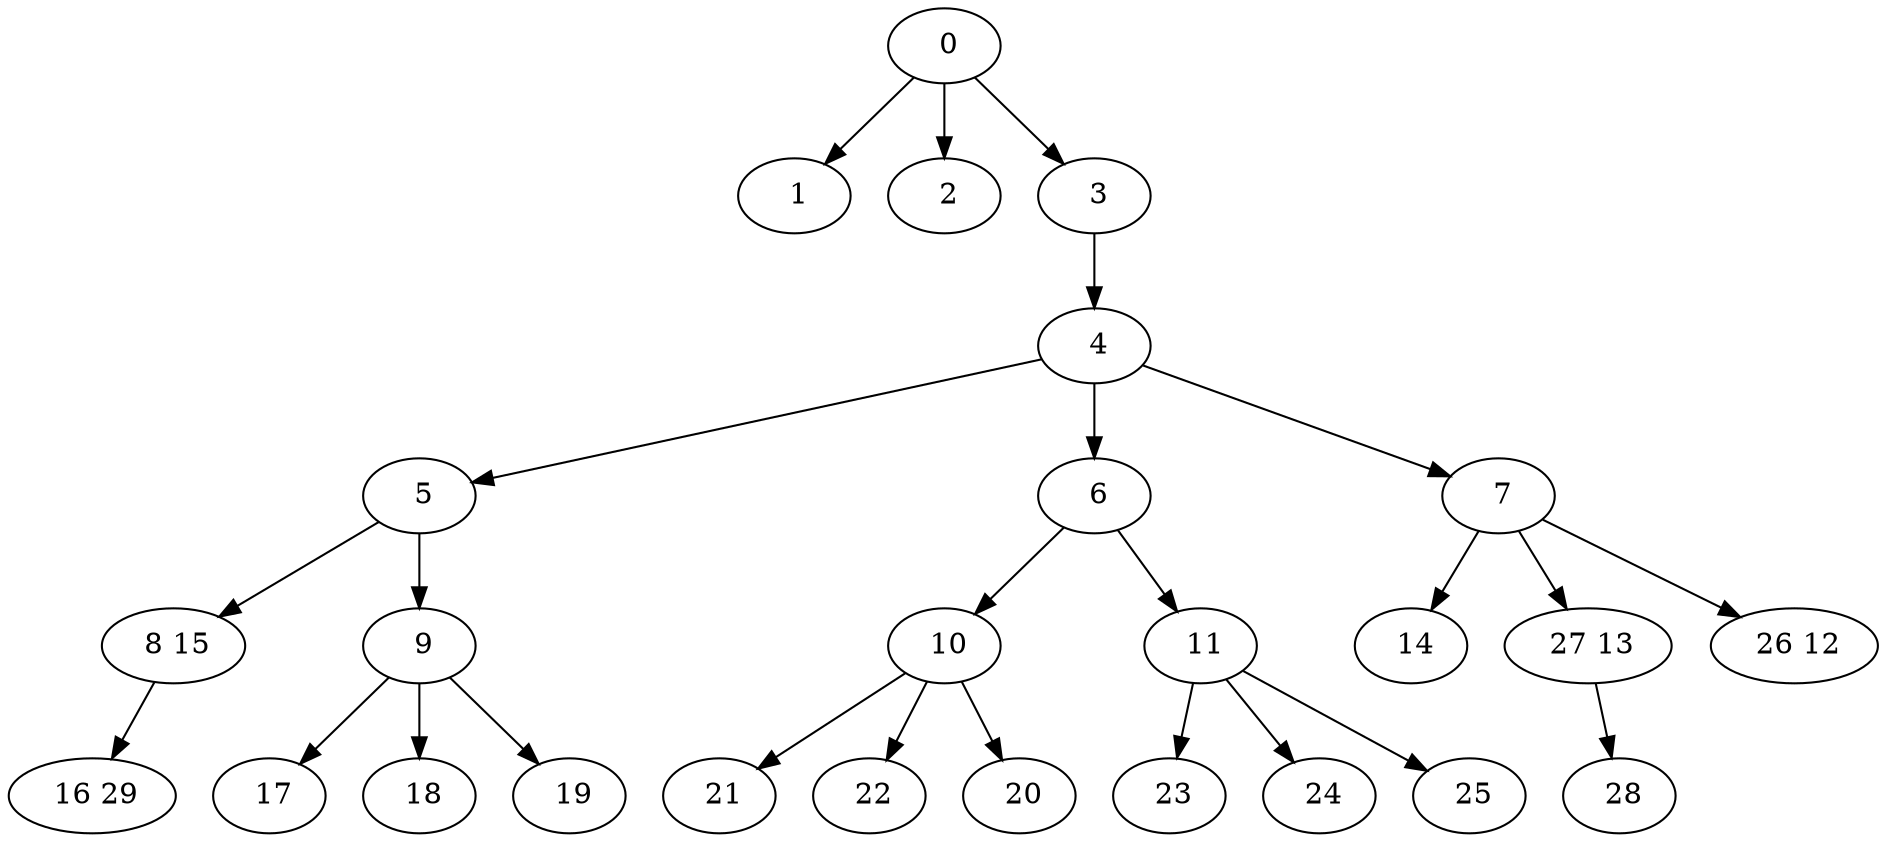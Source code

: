 digraph mytree {
" 0" -> " 1";
" 0" -> " 2";
" 0" -> " 3";
" 1";
" 2";
" 3" -> " 4";
" 4" -> " 5";
" 4" -> " 6";
" 4" -> " 7";
" 5" -> " 8 15";
" 5" -> " 9";
" 6" -> " 10";
" 6" -> " 11";
" 7" -> " 14";
" 7" -> " 27 13";
" 7" -> " 26 12";
" 8 15" -> " 16 29";
" 9" -> " 17";
" 9" -> " 18";
" 9" -> " 19";
" 10" -> " 21";
" 10" -> " 22";
" 10" -> " 20";
" 11" -> " 23";
" 11" -> " 24";
" 11" -> " 25";
" 14";
" 27 13" -> " 28";
" 26 12";
" 16 29";
" 17";
" 18";
" 19";
" 21";
" 22";
" 23";
" 24";
" 25";
" 28";
" 20";
}
